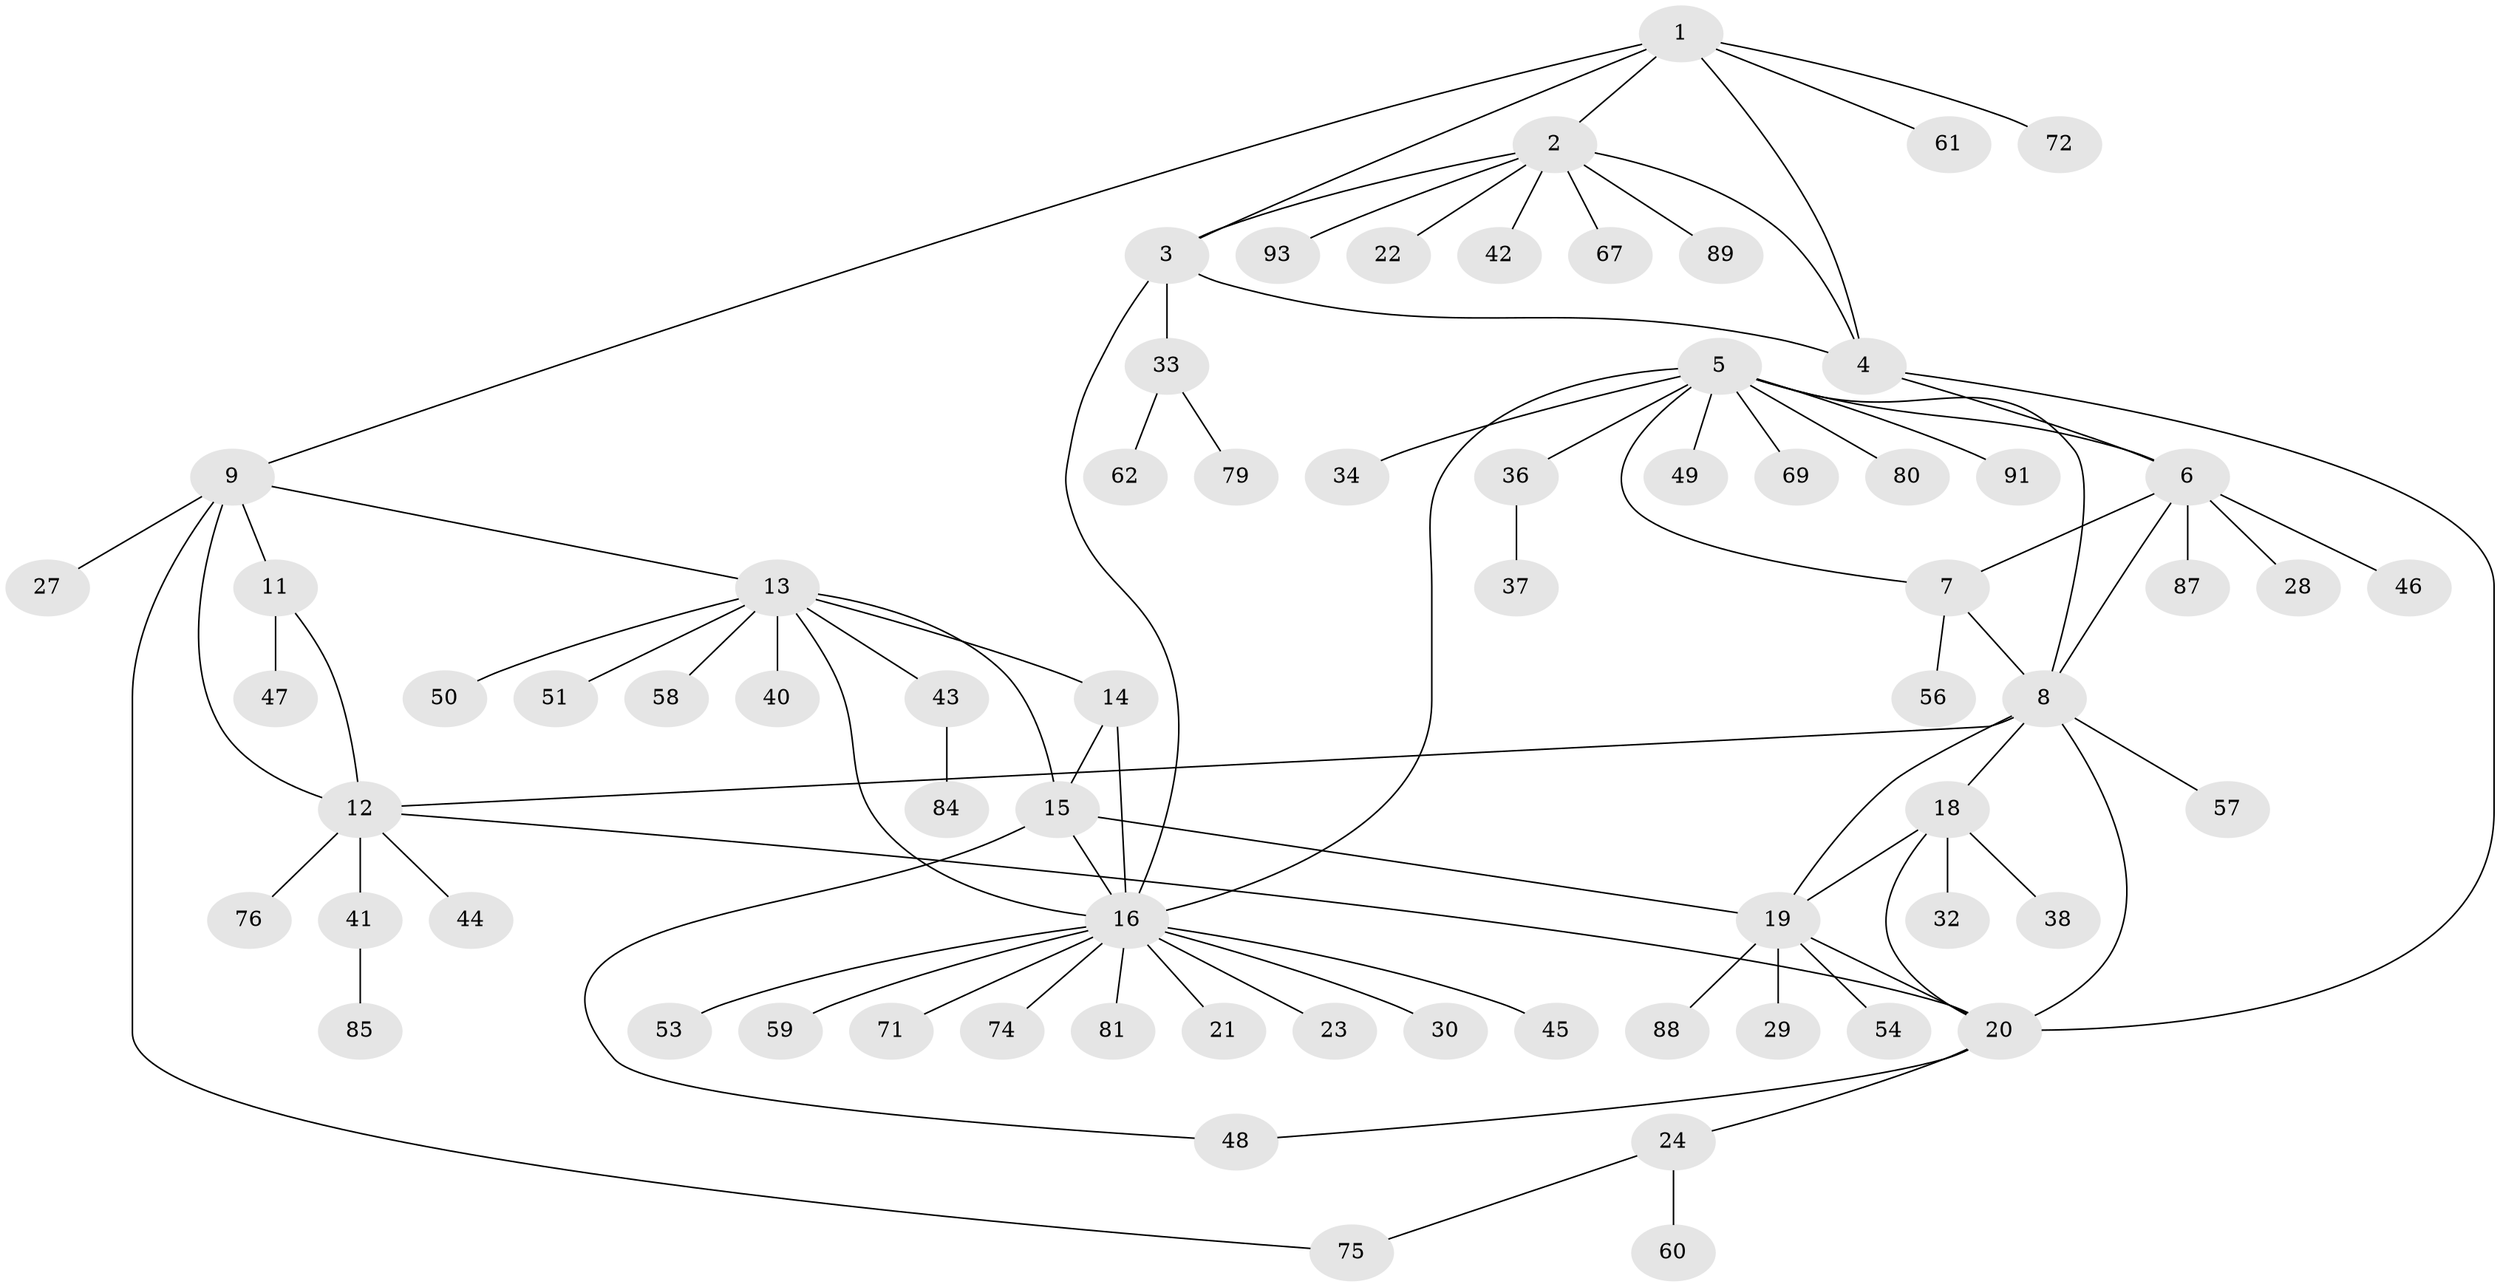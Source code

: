 // Generated by graph-tools (version 1.1) at 2025/52/02/27/25 19:52:19]
// undirected, 70 vertices, 90 edges
graph export_dot {
graph [start="1"]
  node [color=gray90,style=filled];
  1 [super="+31"];
  2 [super="+82"];
  3;
  4 [super="+25"];
  5 [super="+35"];
  6 [super="+68"];
  7;
  8 [super="+17"];
  9 [super="+10"];
  11 [super="+66"];
  12 [super="+55"];
  13 [super="+39"];
  14;
  15 [super="+63"];
  16 [super="+86"];
  18 [super="+26"];
  19 [super="+52"];
  20 [super="+94"];
  21;
  22;
  23;
  24;
  27;
  28;
  29;
  30;
  32;
  33 [super="+77"];
  34 [super="+70"];
  36;
  37;
  38 [super="+90"];
  40;
  41 [super="+92"];
  42;
  43 [super="+64"];
  44 [super="+65"];
  45 [super="+78"];
  46;
  47;
  48;
  49;
  50;
  51 [super="+83"];
  53;
  54;
  56 [super="+73"];
  57;
  58;
  59;
  60;
  61;
  62;
  67;
  69;
  71;
  72;
  74;
  75;
  76;
  79;
  80;
  81;
  84;
  85;
  87;
  88;
  89;
  91;
  93;
  1 -- 2;
  1 -- 3;
  1 -- 4;
  1 -- 9;
  1 -- 61;
  1 -- 72;
  2 -- 3;
  2 -- 4;
  2 -- 22;
  2 -- 42;
  2 -- 67;
  2 -- 89;
  2 -- 93;
  3 -- 4;
  3 -- 16;
  3 -- 33;
  4 -- 6;
  4 -- 20;
  5 -- 6;
  5 -- 7;
  5 -- 8;
  5 -- 16;
  5 -- 34;
  5 -- 36;
  5 -- 49;
  5 -- 69;
  5 -- 80;
  5 -- 91;
  6 -- 7;
  6 -- 8;
  6 -- 28;
  6 -- 46;
  6 -- 87;
  7 -- 8;
  7 -- 56;
  8 -- 12;
  8 -- 18;
  8 -- 19;
  8 -- 20;
  8 -- 57;
  9 -- 11 [weight=2];
  9 -- 12 [weight=2];
  9 -- 13;
  9 -- 27;
  9 -- 75;
  11 -- 12;
  11 -- 47;
  12 -- 20;
  12 -- 41;
  12 -- 44;
  12 -- 76;
  13 -- 14;
  13 -- 15;
  13 -- 16;
  13 -- 40;
  13 -- 43;
  13 -- 50;
  13 -- 51;
  13 -- 58;
  14 -- 15;
  14 -- 16;
  15 -- 16;
  15 -- 19;
  15 -- 48;
  16 -- 21;
  16 -- 23;
  16 -- 30;
  16 -- 45;
  16 -- 53;
  16 -- 59;
  16 -- 71;
  16 -- 74;
  16 -- 81;
  18 -- 19;
  18 -- 20;
  18 -- 38;
  18 -- 32;
  19 -- 20;
  19 -- 29;
  19 -- 54;
  19 -- 88;
  20 -- 24;
  20 -- 48;
  24 -- 60;
  24 -- 75;
  33 -- 62;
  33 -- 79;
  36 -- 37;
  41 -- 85;
  43 -- 84;
}
